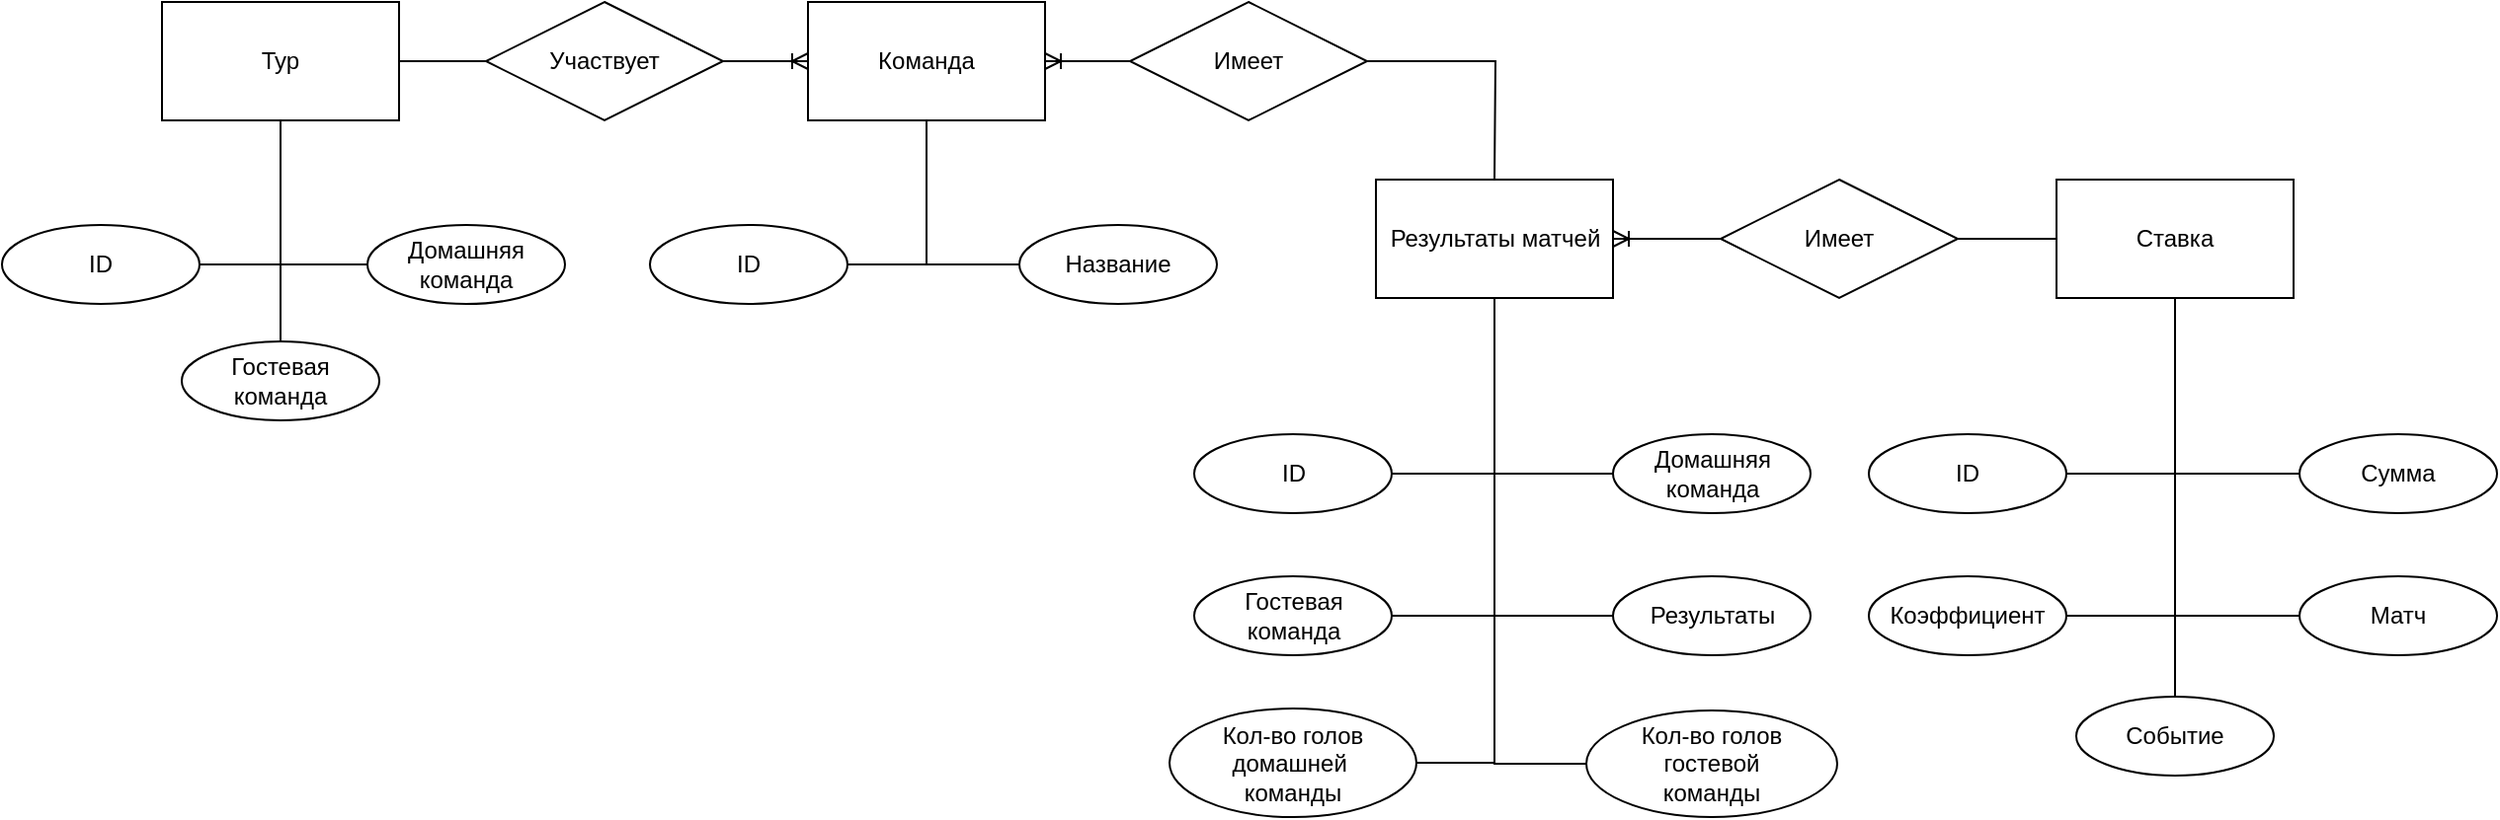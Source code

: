 <mxfile>
    <diagram id="W1s75LspLi0Xh_nazY5x" name="Страница — 1">
        <mxGraphModel dx="1616" dy="684" grid="0" gridSize="10" guides="1" tooltips="1" connect="1" arrows="1" fold="1" page="0" pageScale="1" pageWidth="827" pageHeight="1169" background="none" math="0" shadow="0">
            <root>
                <mxCell id="0"/>
                <mxCell id="1" parent="0"/>
                <mxCell id="3" value="Результаты матчей" style="rounded=0;whiteSpace=wrap;html=1;" parent="1" vertex="1">
                    <mxGeometry x="425.5" y="285" width="120" height="60" as="geometry"/>
                </mxCell>
                <mxCell id="4" value="Ставка" style="rounded=0;whiteSpace=wrap;html=1;" parent="1" vertex="1">
                    <mxGeometry x="770" y="285" width="120" height="60" as="geometry"/>
                </mxCell>
                <mxCell id="6" value="Команда" style="rounded=0;whiteSpace=wrap;html=1;" parent="1" vertex="1">
                    <mxGeometry x="138" y="195" width="120" height="60" as="geometry"/>
                </mxCell>
                <mxCell id="15" value="" style="fontSize=12;html=1;endArrow=ERoneToMany;exitX=0.5;exitY=0;exitDx=0;exitDy=0;entryX=1;entryY=0.5;entryDx=0;entryDy=0;rounded=0;" parent="1" source="3" target="6" edge="1">
                    <mxGeometry width="100" height="100" relative="1" as="geometry">
                        <mxPoint x="-41" y="223" as="sourcePoint"/>
                        <mxPoint x="138" y="223" as="targetPoint"/>
                        <Array as="points">
                            <mxPoint x="486" y="225"/>
                        </Array>
                    </mxGeometry>
                </mxCell>
                <mxCell id="16" value="Имеет" style="shape=rhombus;perimeter=rhombusPerimeter;whiteSpace=wrap;html=1;align=center;" parent="1" vertex="1">
                    <mxGeometry x="301" y="195" width="120" height="60" as="geometry"/>
                </mxCell>
                <mxCell id="35" value="Матч" style="ellipse;whiteSpace=wrap;html=1;align=center;" parent="1" vertex="1">
                    <mxGeometry x="893" y="486" width="100" height="40" as="geometry"/>
                </mxCell>
                <mxCell id="36" style="edgeStyle=orthogonalEdgeStyle;html=1;exitX=1;exitY=0.5;exitDx=0;exitDy=0;entryX=0.5;entryY=1;entryDx=0;entryDy=0;rounded=0;endArrow=none;endFill=0;" parent="1" source="37" target="4" edge="1">
                    <mxGeometry relative="1" as="geometry">
                        <mxPoint x="835" y="343" as="targetPoint"/>
                    </mxGeometry>
                </mxCell>
                <mxCell id="37" value="Коэффициент" style="ellipse;whiteSpace=wrap;html=1;align=center;" parent="1" vertex="1">
                    <mxGeometry x="675" y="486" width="100" height="40" as="geometry"/>
                </mxCell>
                <mxCell id="38" value="ID" style="ellipse;whiteSpace=wrap;html=1;align=center;" parent="1" vertex="1">
                    <mxGeometry x="675" y="414" width="100" height="40" as="geometry"/>
                </mxCell>
                <mxCell id="39" style="edgeStyle=orthogonalEdgeStyle;html=1;exitX=1;exitY=0.5;exitDx=0;exitDy=0;entryX=0.5;entryY=1;entryDx=0;entryDy=0;rounded=0;endArrow=none;endFill=0;" parent="1" source="38" target="4" edge="1">
                    <mxGeometry relative="1" as="geometry">
                        <mxPoint x="809" y="477" as="sourcePoint"/>
                        <mxPoint x="835" y="343" as="targetPoint"/>
                    </mxGeometry>
                </mxCell>
                <mxCell id="40" style="edgeStyle=orthogonalEdgeStyle;html=1;exitX=0;exitY=0.5;exitDx=0;exitDy=0;entryX=0.5;entryY=1;entryDx=0;entryDy=0;rounded=0;endArrow=none;endFill=0;" parent="1" source="35" target="4" edge="1">
                    <mxGeometry relative="1" as="geometry">
                        <mxPoint x="819" y="487" as="sourcePoint"/>
                        <mxPoint x="835" y="343" as="targetPoint"/>
                    </mxGeometry>
                </mxCell>
                <mxCell id="41" style="edgeStyle=orthogonalEdgeStyle;html=1;exitX=0;exitY=0.5;exitDx=0;exitDy=0;entryX=0.5;entryY=1;entryDx=0;entryDy=0;rounded=0;endArrow=none;endFill=0;" parent="1" source="56" target="4" edge="1">
                    <mxGeometry relative="1" as="geometry">
                        <mxPoint x="893" y="395" as="sourcePoint"/>
                        <mxPoint x="835" y="343" as="targetPoint"/>
                    </mxGeometry>
                </mxCell>
                <mxCell id="42" value="&lt;font style=&quot;color: rgb(0, 0, 0);&quot;&gt;Домашняя&lt;/font&gt;&lt;div&gt;&lt;font style=&quot;color: rgb(0, 0, 0);&quot;&gt;команда&lt;/font&gt;&lt;/div&gt;" style="ellipse;whiteSpace=wrap;html=1;align=center;" parent="1" vertex="1">
                    <mxGeometry x="545.5" y="414" width="100" height="40" as="geometry"/>
                </mxCell>
                <mxCell id="43" value="Результаты" style="ellipse;whiteSpace=wrap;html=1;align=center;" parent="1" vertex="1">
                    <mxGeometry x="545.5" y="486" width="100" height="40" as="geometry"/>
                </mxCell>
                <mxCell id="44" style="edgeStyle=orthogonalEdgeStyle;html=1;exitX=1;exitY=0.5;exitDx=0;exitDy=0;entryX=0.5;entryY=1;entryDx=0;entryDy=0;rounded=0;endArrow=none;endFill=0;" parent="1" source="45" target="3" edge="1">
                    <mxGeometry relative="1" as="geometry">
                        <mxPoint x="493.5" y="382" as="targetPoint"/>
                    </mxGeometry>
                </mxCell>
                <mxCell id="45" value="&lt;font style=&quot;color: rgb(0, 0, 0);&quot;&gt;Гостевая&lt;/font&gt;&lt;div&gt;&lt;font style=&quot;color: rgb(0, 0, 0);&quot;&gt;команда&lt;/font&gt;&lt;/div&gt;" style="ellipse;whiteSpace=wrap;html=1;align=center;" parent="1" vertex="1">
                    <mxGeometry x="333.5" y="486" width="100" height="40" as="geometry"/>
                </mxCell>
                <mxCell id="46" value="ID" style="ellipse;whiteSpace=wrap;html=1;align=center;" parent="1" vertex="1">
                    <mxGeometry x="333.5" y="414" width="100" height="40" as="geometry"/>
                </mxCell>
                <mxCell id="47" style="edgeStyle=orthogonalEdgeStyle;html=1;exitX=1;exitY=0.5;exitDx=0;exitDy=0;entryX=0.5;entryY=1;entryDx=0;entryDy=0;rounded=0;endArrow=none;endFill=0;" parent="1" source="46" target="3" edge="1">
                    <mxGeometry relative="1" as="geometry">
                        <mxPoint x="467.5" y="516" as="sourcePoint"/>
                        <mxPoint x="493.5" y="382" as="targetPoint"/>
                    </mxGeometry>
                </mxCell>
                <mxCell id="48" style="edgeStyle=orthogonalEdgeStyle;html=1;exitX=0;exitY=0.5;exitDx=0;exitDy=0;entryX=0.5;entryY=1;entryDx=0;entryDy=0;rounded=0;endArrow=none;endFill=0;" parent="1" source="43" target="3" edge="1">
                    <mxGeometry relative="1" as="geometry">
                        <mxPoint x="477.5" y="526" as="sourcePoint"/>
                        <mxPoint x="493.5" y="382" as="targetPoint"/>
                    </mxGeometry>
                </mxCell>
                <mxCell id="49" style="edgeStyle=orthogonalEdgeStyle;html=1;exitX=0;exitY=0.5;exitDx=0;exitDy=0;entryX=0.5;entryY=1;entryDx=0;entryDy=0;rounded=0;endArrow=none;endFill=0;" parent="1" source="42" target="3" edge="1">
                    <mxGeometry relative="1" as="geometry">
                        <mxPoint x="487.5" y="536" as="sourcePoint"/>
                        <mxPoint x="493.5" y="382" as="targetPoint"/>
                    </mxGeometry>
                </mxCell>
                <mxCell id="50" value="Кол-во голов домашней&amp;nbsp;&lt;div&gt;команды&lt;/div&gt;" style="ellipse;whiteSpace=wrap;html=1;align=center;" parent="1" vertex="1">
                    <mxGeometry x="321" y="553" width="125" height="55" as="geometry"/>
                </mxCell>
                <mxCell id="52" style="edgeStyle=orthogonalEdgeStyle;html=1;exitX=1;exitY=0.5;exitDx=0;exitDy=0;entryX=0.5;entryY=1;entryDx=0;entryDy=0;rounded=0;endArrow=none;endFill=0;strokeWidth=1;" parent="1" source="50" target="3" edge="1">
                    <mxGeometry relative="1" as="geometry">
                        <mxPoint x="520.5" y="582" as="targetPoint"/>
                        <mxPoint x="416.5" y="795" as="sourcePoint"/>
                    </mxGeometry>
                </mxCell>
                <mxCell id="53" value="Кол-во голов&lt;div&gt;гостевой&lt;/div&gt;&lt;div&gt;команды&lt;/div&gt;" style="ellipse;whiteSpace=wrap;html=1;align=center;" parent="1" vertex="1">
                    <mxGeometry x="532" y="554" width="127" height="54" as="geometry"/>
                </mxCell>
                <mxCell id="55" style="edgeStyle=orthogonalEdgeStyle;html=1;exitX=0;exitY=0.5;exitDx=0;exitDy=0;entryX=0.5;entryY=1;entryDx=0;entryDy=0;rounded=0;endArrow=none;endFill=0;" parent="1" source="53" target="3" edge="1">
                    <mxGeometry relative="1" as="geometry">
                        <mxPoint x="495.5" y="355" as="targetPoint"/>
                        <mxPoint x="450.5" y="591" as="sourcePoint"/>
                    </mxGeometry>
                </mxCell>
                <mxCell id="56" value="Сумма" style="ellipse;whiteSpace=wrap;html=1;align=center;" parent="1" vertex="1">
                    <mxGeometry x="893" y="414" width="100" height="40" as="geometry"/>
                </mxCell>
                <mxCell id="57" value="Событие" style="ellipse;whiteSpace=wrap;html=1;align=center;" parent="1" vertex="1">
                    <mxGeometry x="780" y="547" width="100" height="40" as="geometry"/>
                </mxCell>
                <mxCell id="59" style="edgeStyle=orthogonalEdgeStyle;html=1;exitX=0.5;exitY=0;exitDx=0;exitDy=0;entryX=0.5;entryY=1;entryDx=0;entryDy=0;rounded=0;endArrow=none;endFill=0;" parent="1" source="57" target="4" edge="1">
                    <mxGeometry relative="1" as="geometry">
                        <mxPoint x="903" y="477" as="sourcePoint"/>
                        <mxPoint x="840" y="355" as="targetPoint"/>
                    </mxGeometry>
                </mxCell>
                <mxCell id="62" value="" style="fontSize=12;html=1;endArrow=ERoneToMany;exitX=0;exitY=0.5;exitDx=0;exitDy=0;entryX=1;entryY=0.5;entryDx=0;entryDy=0;rounded=0;" parent="1" source="4" target="3" edge="1">
                    <mxGeometry width="100" height="100" relative="1" as="geometry">
                        <mxPoint x="496" y="295" as="sourcePoint"/>
                        <mxPoint x="494" y="175" as="targetPoint"/>
                    </mxGeometry>
                </mxCell>
                <mxCell id="64" value="Имеет" style="shape=rhombus;perimeter=rhombusPerimeter;whiteSpace=wrap;html=1;align=center;" parent="1" vertex="1">
                    <mxGeometry x="600" y="285" width="120" height="60" as="geometry"/>
                </mxCell>
                <mxCell id="65" value="Тур" style="rounded=0;whiteSpace=wrap;html=1;" parent="1" vertex="1">
                    <mxGeometry x="-189" y="195" width="120" height="60" as="geometry"/>
                </mxCell>
                <mxCell id="66" value="" style="fontSize=12;html=1;endArrow=ERoneToMany;exitX=1;exitY=0.5;exitDx=0;exitDy=0;entryX=0;entryY=0.5;entryDx=0;entryDy=0;rounded=0;" parent="1" source="65" target="6" edge="1">
                    <mxGeometry width="100" height="100" relative="1" as="geometry">
                        <mxPoint x="210" y="385" as="sourcePoint"/>
                        <mxPoint x="208" y="265" as="targetPoint"/>
                    </mxGeometry>
                </mxCell>
                <mxCell id="67" value="ID" style="ellipse;whiteSpace=wrap;html=1;align=center;" parent="1" vertex="1">
                    <mxGeometry x="-270" y="308" width="100" height="40" as="geometry"/>
                </mxCell>
                <mxCell id="68" value="&lt;font style=&quot;color: rgb(0, 0, 0);&quot;&gt;Домашняя&lt;/font&gt;&lt;div&gt;&lt;font style=&quot;color: rgb(0, 0, 0);&quot;&gt;команда&lt;/font&gt;&lt;/div&gt;" style="ellipse;whiteSpace=wrap;html=1;align=center;" parent="1" vertex="1">
                    <mxGeometry x="-85" y="308" width="100" height="40" as="geometry"/>
                </mxCell>
                <mxCell id="69" value="&lt;font style=&quot;color: rgb(0, 0, 0);&quot;&gt;Гостевая&lt;/font&gt;&lt;div&gt;&lt;font style=&quot;color: rgb(0, 0, 0);&quot;&gt;команда&lt;/font&gt;&lt;/div&gt;" style="ellipse;whiteSpace=wrap;html=1;align=center;" parent="1" vertex="1">
                    <mxGeometry x="-179" y="367" width="100" height="40" as="geometry"/>
                </mxCell>
                <mxCell id="70" style="edgeStyle=orthogonalEdgeStyle;html=1;rounded=0;endArrow=none;endFill=0;entryX=0.5;entryY=1;entryDx=0;entryDy=0;exitX=0;exitY=0.5;exitDx=0;exitDy=0;" parent="1" source="68" target="65" edge="1">
                    <mxGeometry relative="1" as="geometry">
                        <mxPoint x="-132" y="265" as="targetPoint"/>
                        <mxPoint x="-59" y="391" as="sourcePoint"/>
                    </mxGeometry>
                </mxCell>
                <mxCell id="71" style="edgeStyle=orthogonalEdgeStyle;html=1;rounded=0;endArrow=none;endFill=0;entryX=0.5;entryY=1;entryDx=0;entryDy=0;exitX=1;exitY=0.5;exitDx=0;exitDy=0;" parent="1" source="67" target="65" edge="1">
                    <mxGeometry relative="1" as="geometry">
                        <mxPoint x="-119" y="265" as="targetPoint"/>
                        <mxPoint x="-75" y="338" as="sourcePoint"/>
                    </mxGeometry>
                </mxCell>
                <mxCell id="74" style="edgeStyle=orthogonalEdgeStyle;html=1;rounded=0;endArrow=none;endFill=0;entryX=0.5;entryY=1;entryDx=0;entryDy=0;exitX=0.5;exitY=0;exitDx=0;exitDy=0;" parent="1" source="69" target="65" edge="1">
                    <mxGeometry relative="1" as="geometry">
                        <mxPoint x="-119" y="265" as="targetPoint"/>
                        <mxPoint x="-172" y="338" as="sourcePoint"/>
                    </mxGeometry>
                </mxCell>
                <mxCell id="75" value="Участвует" style="shape=rhombus;perimeter=rhombusPerimeter;whiteSpace=wrap;html=1;align=center;" parent="1" vertex="1">
                    <mxGeometry x="-25" y="195" width="120" height="60" as="geometry"/>
                </mxCell>
                <mxCell id="76" value="ID" style="ellipse;whiteSpace=wrap;html=1;align=center;" vertex="1" parent="1">
                    <mxGeometry x="58" y="308" width="100" height="40" as="geometry"/>
                </mxCell>
                <mxCell id="77" value="Название" style="ellipse;whiteSpace=wrap;html=1;align=center;" vertex="1" parent="1">
                    <mxGeometry x="245" y="308" width="100" height="40" as="geometry"/>
                </mxCell>
                <mxCell id="78" style="edgeStyle=orthogonalEdgeStyle;html=1;rounded=0;endArrow=none;endFill=0;entryX=0.5;entryY=1;entryDx=0;entryDy=0;exitX=1;exitY=0.5;exitDx=0;exitDy=0;" edge="1" parent="1" source="76" target="6">
                    <mxGeometry relative="1" as="geometry">
                        <mxPoint x="-119" y="265" as="targetPoint"/>
                        <mxPoint x="-119" y="377" as="sourcePoint"/>
                    </mxGeometry>
                </mxCell>
                <mxCell id="79" style="edgeStyle=orthogonalEdgeStyle;html=1;rounded=0;endArrow=none;endFill=0;entryX=0.5;entryY=1;entryDx=0;entryDy=0;exitX=0;exitY=0.5;exitDx=0;exitDy=0;" edge="1" parent="1" source="77" target="6">
                    <mxGeometry relative="1" as="geometry">
                        <mxPoint x="-109" y="275" as="targetPoint"/>
                        <mxPoint x="-109" y="387" as="sourcePoint"/>
                    </mxGeometry>
                </mxCell>
            </root>
        </mxGraphModel>
    </diagram>
</mxfile>
